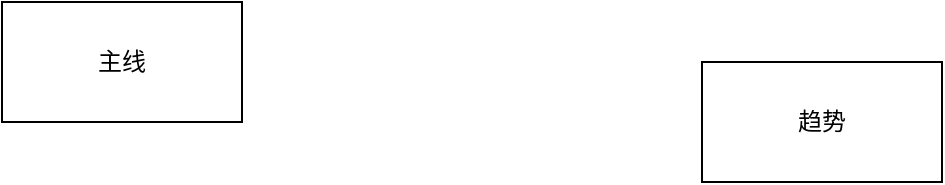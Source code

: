 <mxfile version="21.1.2" type="github">
  <diagram name="第 1 页" id="JxtdO-VlgjRn1bFwfiIR">
    <mxGraphModel dx="1434" dy="764" grid="1" gridSize="10" guides="1" tooltips="1" connect="1" arrows="1" fold="1" page="1" pageScale="1" pageWidth="827" pageHeight="1169" math="0" shadow="0">
      <root>
        <mxCell id="0" />
        <mxCell id="1" parent="0" />
        <mxCell id="J3xKOFyV-tupJ7J3MzHj-5" value="主线" style="rounded=0;whiteSpace=wrap;html=1;" vertex="1" parent="1">
          <mxGeometry x="90" y="230" width="120" height="60" as="geometry" />
        </mxCell>
        <mxCell id="J3xKOFyV-tupJ7J3MzHj-8" value="趋势" style="whiteSpace=wrap;html=1;" vertex="1" parent="1">
          <mxGeometry x="440" y="260" width="120" height="60" as="geometry" />
        </mxCell>
      </root>
    </mxGraphModel>
  </diagram>
</mxfile>
